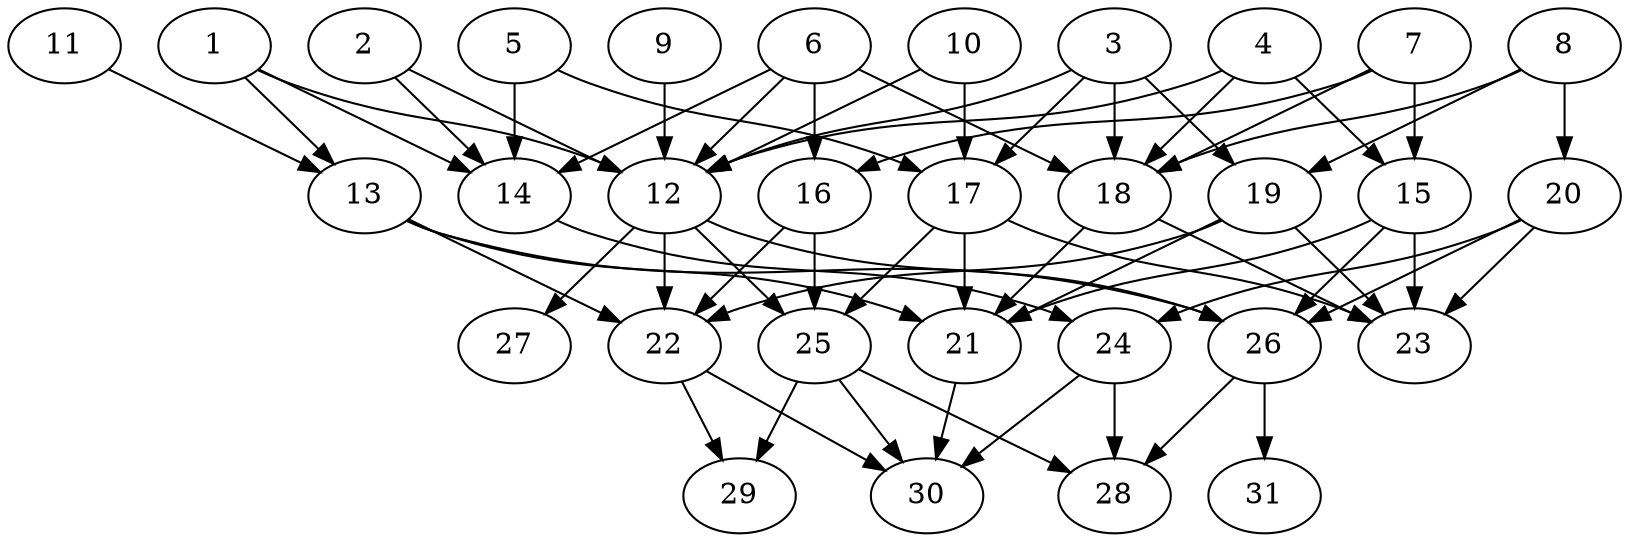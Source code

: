 // DAG (tier=2-normal, mode=compute, n=31, ccr=0.355, fat=0.668, density=0.557, regular=0.506, jump=0.140, mindata=524288, maxdata=8388608)
// DAG automatically generated by daggen at Sun Aug 24 16:33:33 2025
// /home/ermia/Project/Environments/daggen/bin/daggen --dot --ccr 0.355 --fat 0.668 --regular 0.506 --density 0.557 --jump 0.140 --mindata 524288 --maxdata 8388608 -n 31 
digraph G {
  1 [size="6917260210138818", alpha="0.20", expect_size="3458630105069409"]
  1 -> 12 [size ="138070187835392"]
  1 -> 13 [size ="138070187835392"]
  1 -> 14 [size ="138070187835392"]
  2 [size="13356048003169779712", alpha="0.12", expect_size="6678024001584889856"]
  2 -> 12 [size ="45034149773312"]
  2 -> 14 [size ="45034149773312"]
  3 [size="865842762313976576", alpha="0.15", expect_size="432921381156988288"]
  3 -> 12 [size ="359123430408192"]
  3 -> 17 [size ="359123430408192"]
  3 -> 18 [size ="359123430408192"]
  3 -> 19 [size ="359123430408192"]
  4 [size="223226124535674699776", alpha="0.05", expect_size="111613062267837349888"]
  4 -> 12 [size ="294387930103808"]
  4 -> 15 [size ="294387930103808"]
  4 -> 18 [size ="294387930103808"]
  5 [size="8890916553207623", alpha="0.20", expect_size="4445458276603811"]
  5 -> 14 [size ="142668210372608"]
  5 -> 17 [size ="142668210372608"]
  6 [size="66734070263344", alpha="0.17", expect_size="33367035131672"]
  6 -> 12 [size ="5476620173312"]
  6 -> 14 [size ="5476620173312"]
  6 -> 16 [size ="5476620173312"]
  6 -> 18 [size ="5476620173312"]
  7 [size="168138111614713856", alpha="0.15", expect_size="84069055807356928"]
  7 -> 15 [size ="2437066784768"]
  7 -> 16 [size ="2437066784768"]
  7 -> 18 [size ="2437066784768"]
  8 [size="56081259807929008128", alpha="0.18", expect_size="28040629903964504064"]
  8 -> 18 [size ="117211033239552"]
  8 -> 19 [size ="117211033239552"]
  8 -> 20 [size ="117211033239552"]
  9 [size="41609350143799197696", alpha="0.12", expect_size="20804675071899598848"]
  9 -> 12 [size ="96061775413248"]
  10 [size="372889796569555009536", alpha="0.13", expect_size="186444898284777504768"]
  10 -> 12 [size ="414454621667328"]
  10 -> 17 [size ="414454621667328"]
  11 [size="13573131753286592", alpha="0.07", expect_size="6786565876643296"]
  11 -> 13 [size ="255233934491648"]
  12 [size="102300167780149920", alpha="0.17", expect_size="51150083890074960"]
  12 -> 22 [size ="99094366257152"]
  12 -> 25 [size ="99094366257152"]
  12 -> 26 [size ="99094366257152"]
  12 -> 27 [size ="99094366257152"]
  13 [size="2456115219797844", alpha="0.06", expect_size="1228057609898922"]
  13 -> 21 [size ="49901488570368"]
  13 -> 22 [size ="49901488570368"]
  13 -> 26 [size ="49901488570368"]
  14 [size="990221269136026880", alpha="0.16", expect_size="495110634568013440"]
  14 -> 24 [size ="380848205463552"]
  15 [size="407761301890562304", alpha="0.03", expect_size="203880650945281152"]
  15 -> 21 [size ="298677134426112"]
  15 -> 23 [size ="298677134426112"]
  15 -> 26 [size ="298677134426112"]
  16 [size="317192242571771904", alpha="0.08", expect_size="158596121285885952"]
  16 -> 22 [size ="3720817410048"]
  16 -> 25 [size ="3720817410048"]
  17 [size="613527144153992192", alpha="0.10", expect_size="306763572076996096"]
  17 -> 21 [size ="241181237706752"]
  17 -> 23 [size ="241181237706752"]
  17 -> 25 [size ="241181237706752"]
  18 [size="286455100510446784", alpha="0.07", expect_size="143227550255223392"]
  18 -> 21 [size ="303602648219648"]
  18 -> 23 [size ="303602648219648"]
  19 [size="197854333256516", alpha="0.08", expect_size="98927166628258"]
  19 -> 21 [size ="5355295735808"]
  19 -> 22 [size ="5355295735808"]
  19 -> 23 [size ="5355295735808"]
  20 [size="10204766818761358", alpha="0.01", expect_size="5102383409380679"]
  20 -> 23 [size ="369738978951168"]
  20 -> 24 [size ="369738978951168"]
  20 -> 26 [size ="369738978951168"]
  21 [size="1728553018984497152", alpha="0.18", expect_size="864276509492248576"]
  21 -> 30 [size ="11522457731072"]
  22 [size="588783893541289984000", alpha="0.14", expect_size="294391946770644992000"]
  22 -> 29 [size ="561988291788800"]
  22 -> 30 [size ="561988291788800"]
  23 [size="409857157410362228736", alpha="0.18", expect_size="204928578705181114368"]
  24 [size="91091955994975010816", alpha="0.03", expect_size="45545977997487505408"]
  24 -> 28 [size ="161960834367488"]
  24 -> 30 [size ="161960834367488"]
  25 [size="342671393623990784", alpha="0.09", expect_size="171335696811995392"]
  25 -> 28 [size ="309383011500032"]
  25 -> 29 [size ="309383011500032"]
  25 -> 30 [size ="309383011500032"]
  26 [size="101209289584671719424", alpha="0.11", expect_size="50604644792335859712"]
  26 -> 28 [size ="173741501841408"]
  26 -> 31 [size ="173741501841408"]
  27 [size="1862178519887538", alpha="0.01", expect_size="931089259943769"]
  28 [size="417875505768430567424", alpha="0.19", expect_size="208937752884215283712"]
  29 [size="133188901773546416", alpha="0.07", expect_size="66594450886773208"]
  30 [size="19195038354554520", alpha="0.16", expect_size="9597519177277260"]
  31 [size="361703859751367999488", alpha="0.07", expect_size="180851929875683999744"]
}